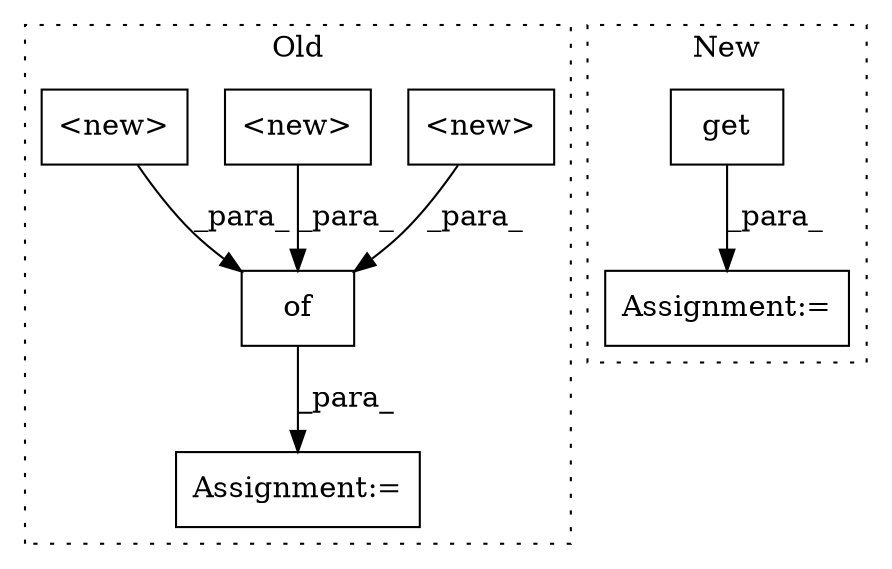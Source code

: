 digraph G {
subgraph cluster0 {
1 [label="<new>" a="14" s="9828" l="17" shape="box"];
3 [label="of" a="32" s="9797,9935" l="3,1" shape="box"];
5 [label="<new>" a="14" s="9918" l="17" shape="box"];
6 [label="Assignment:=" a="7" s="9792" l="1" shape="box"];
7 [label="<new>" a="14" s="9873" l="16" shape="box"];
label = "Old";
style="dotted";
}
subgraph cluster1 {
2 [label="get" a="32" s="14920,14934" l="4,1" shape="box"];
4 [label="Assignment:=" a="7" s="14912" l="1" shape="box"];
label = "New";
style="dotted";
}
1 -> 3 [label="_para_"];
2 -> 4 [label="_para_"];
3 -> 6 [label="_para_"];
5 -> 3 [label="_para_"];
7 -> 3 [label="_para_"];
}